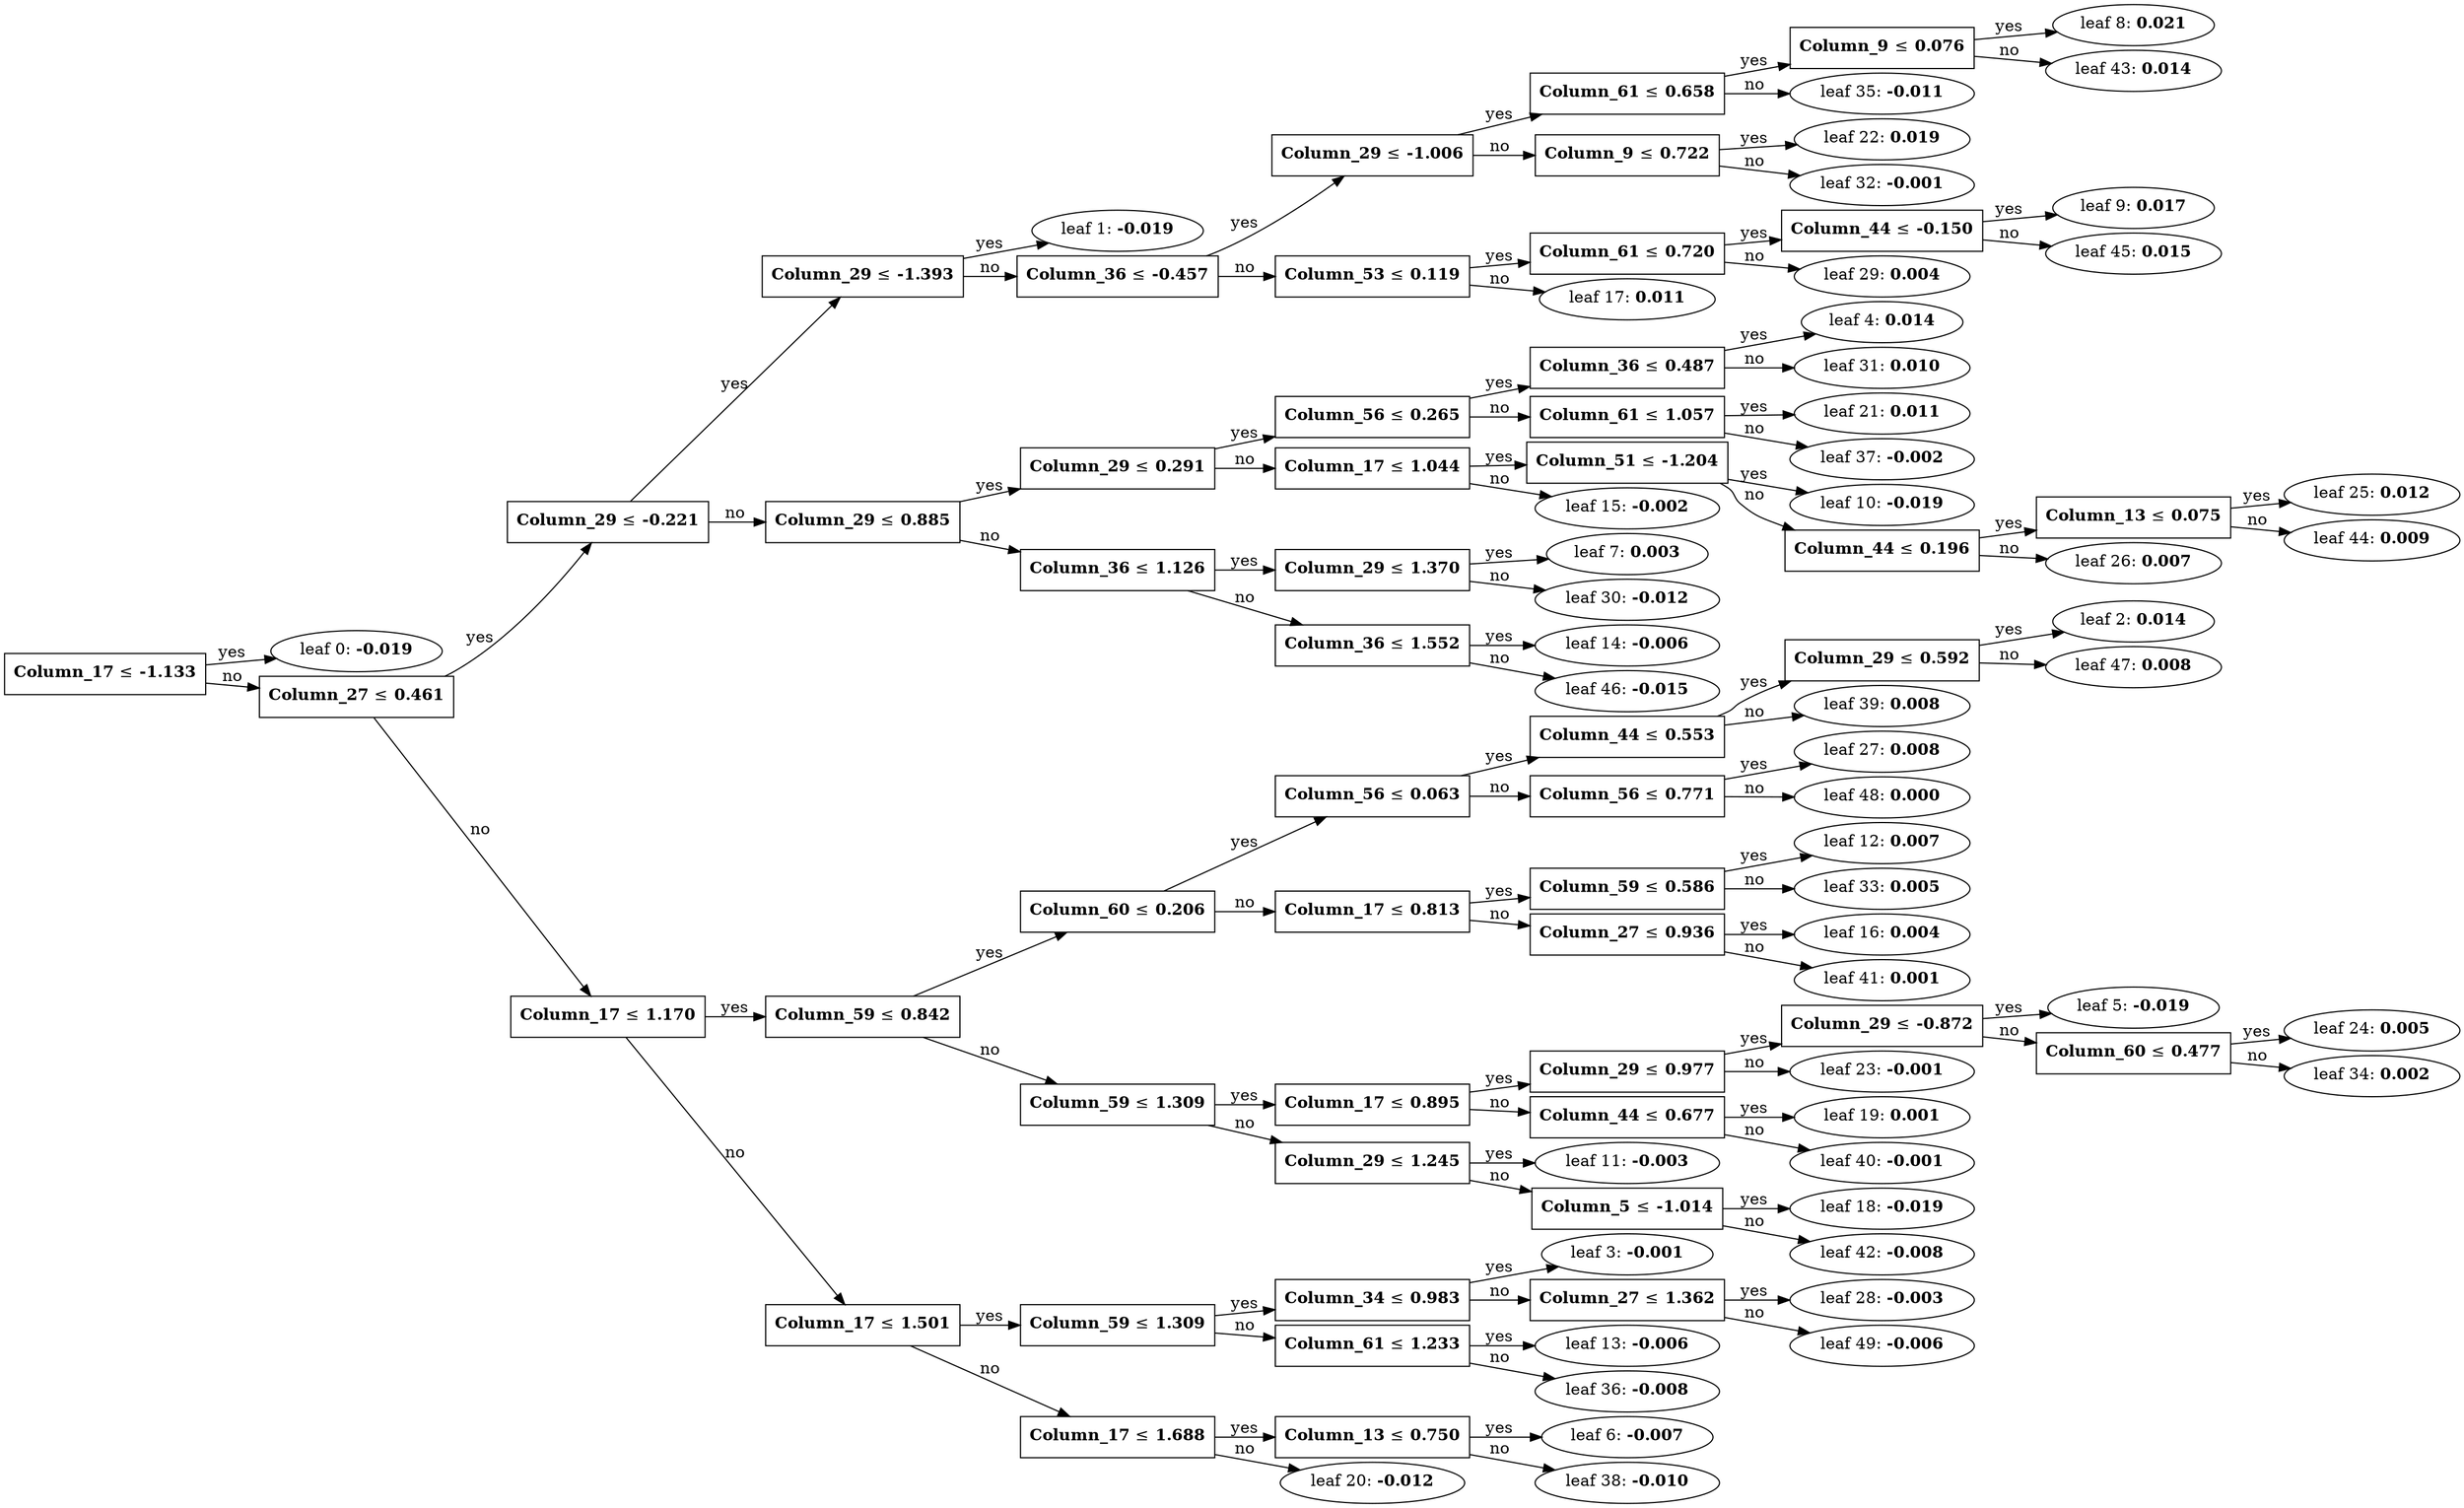 digraph {
	graph [nodesep=0.05 rankdir=LR ranksep=0.3]
	split0 [label=<<B>Column_17</B> &#8804; <B>-1.133</B>> fillcolor=white shape=rectangle style=""]
	leaf0 [label=<leaf 0: <B>-0.019</B>>]
	split0 -> leaf0 [label=yes]
	split1 [label=<<B>Column_27</B> &#8804; <B>0.461</B>> fillcolor=white shape=rectangle style=""]
	split3 [label=<<B>Column_29</B> &#8804; <B>-0.221</B>> fillcolor=white shape=rectangle style=""]
	split7 [label=<<B>Column_29</B> &#8804; <B>-1.393</B>> fillcolor=white shape=rectangle style=""]
	leaf1 [label=<leaf 1: <B>-0.019</B>>]
	split7 -> leaf1 [label=yes]
	split8 [label=<<B>Column_36</B> &#8804; <B>-0.457</B>> fillcolor=white shape=rectangle style=""]
	split21 [label=<<B>Column_29</B> &#8804; <B>-1.006</B>> fillcolor=white shape=rectangle style=""]
	split34 [label=<<B>Column_61</B> &#8804; <B>0.658</B>> fillcolor=white shape=rectangle style=""]
	split42 [label=<<B>Column_9</B> &#8804; <B>0.076</B>> fillcolor=white shape=rectangle style=""]
	leaf8 [label=<leaf 8: <B>0.021</B>>]
	split42 -> leaf8 [label=yes]
	leaf43 [label=<leaf 43: <B>0.014</B>>]
	split42 -> leaf43 [label=no]
	split34 -> split42 [label=yes]
	leaf35 [label=<leaf 35: <B>-0.011</B>>]
	split34 -> leaf35 [label=no]
	split21 -> split34 [label=yes]
	split31 [label=<<B>Column_9</B> &#8804; <B>0.722</B>> fillcolor=white shape=rectangle style=""]
	leaf22 [label=<leaf 22: <B>0.019</B>>]
	split31 -> leaf22 [label=yes]
	leaf32 [label=<leaf 32: <B>-0.001</B>>]
	split31 -> leaf32 [label=no]
	split21 -> split31 [label=no]
	split8 -> split21 [label=yes]
	split16 [label=<<B>Column_53</B> &#8804; <B>0.119</B>> fillcolor=white shape=rectangle style=""]
	split28 [label=<<B>Column_61</B> &#8804; <B>0.720</B>> fillcolor=white shape=rectangle style=""]
	split44 [label=<<B>Column_44</B> &#8804; <B>-0.150</B>> fillcolor=white shape=rectangle style=""]
	leaf9 [label=<leaf 9: <B>0.017</B>>]
	split44 -> leaf9 [label=yes]
	leaf45 [label=<leaf 45: <B>0.015</B>>]
	split44 -> leaf45 [label=no]
	split28 -> split44 [label=yes]
	leaf29 [label=<leaf 29: <B>0.004</B>>]
	split28 -> leaf29 [label=no]
	split16 -> split28 [label=yes]
	leaf17 [label=<leaf 17: <B>0.011</B>>]
	split16 -> leaf17 [label=no]
	split8 -> split16 [label=no]
	split7 -> split8 [label=no]
	split3 -> split7 [label=yes]
	split6 [label=<<B>Column_29</B> &#8804; <B>0.885</B>> fillcolor=white shape=rectangle style=""]
	split9 [label=<<B>Column_29</B> &#8804; <B>0.291</B>> fillcolor=white shape=rectangle style=""]
	split20 [label=<<B>Column_56</B> &#8804; <B>0.265</B>> fillcolor=white shape=rectangle style=""]
	split30 [label=<<B>Column_36</B> &#8804; <B>0.487</B>> fillcolor=white shape=rectangle style=""]
	leaf4 [label=<leaf 4: <B>0.014</B>>]
	split30 -> leaf4 [label=yes]
	leaf31 [label=<leaf 31: <B>0.010</B>>]
	split30 -> leaf31 [label=no]
	split20 -> split30 [label=yes]
	split36 [label=<<B>Column_61</B> &#8804; <B>1.057</B>> fillcolor=white shape=rectangle style=""]
	leaf21 [label=<leaf 21: <B>0.011</B>>]
	split36 -> leaf21 [label=yes]
	leaf37 [label=<leaf 37: <B>-0.002</B>>]
	split36 -> leaf37 [label=no]
	split20 -> split36 [label=no]
	split9 -> split20 [label=yes]
	split14 [label=<<B>Column_17</B> &#8804; <B>1.044</B>> fillcolor=white shape=rectangle style=""]
	split24 [label=<<B>Column_51</B> &#8804; <B>-1.204</B>> fillcolor=white shape=rectangle style=""]
	leaf10 [label=<leaf 10: <B>-0.019</B>>]
	split24 -> leaf10 [label=yes]
	split25 [label=<<B>Column_44</B> &#8804; <B>0.196</B>> fillcolor=white shape=rectangle style=""]
	split43 [label=<<B>Column_13</B> &#8804; <B>0.075</B>> fillcolor=white shape=rectangle style=""]
	leaf25 [label=<leaf 25: <B>0.012</B>>]
	split43 -> leaf25 [label=yes]
	leaf44 [label=<leaf 44: <B>0.009</B>>]
	split43 -> leaf44 [label=no]
	split25 -> split43 [label=yes]
	leaf26 [label=<leaf 26: <B>0.007</B>>]
	split25 -> leaf26 [label=no]
	split24 -> split25 [label=no]
	split14 -> split24 [label=yes]
	leaf15 [label=<leaf 15: <B>-0.002</B>>]
	split14 -> leaf15 [label=no]
	split9 -> split14 [label=no]
	split6 -> split9 [label=yes]
	split13 [label=<<B>Column_36</B> &#8804; <B>1.126</B>> fillcolor=white shape=rectangle style=""]
	split29 [label=<<B>Column_29</B> &#8804; <B>1.370</B>> fillcolor=white shape=rectangle style=""]
	leaf7 [label=<leaf 7: <B>0.003</B>>]
	split29 -> leaf7 [label=yes]
	leaf30 [label=<leaf 30: <B>-0.012</B>>]
	split29 -> leaf30 [label=no]
	split13 -> split29 [label=yes]
	split45 [label=<<B>Column_36</B> &#8804; <B>1.552</B>> fillcolor=white shape=rectangle style=""]
	leaf14 [label=<leaf 14: <B>-0.006</B>>]
	split45 -> leaf14 [label=yes]
	leaf46 [label=<leaf 46: <B>-0.015</B>>]
	split45 -> leaf46 [label=no]
	split13 -> split45 [label=no]
	split6 -> split13 [label=no]
	split3 -> split6 [label=no]
	split1 -> split3 [label=yes]
	split2 [label=<<B>Column_17</B> &#8804; <B>1.170</B>> fillcolor=white shape=rectangle style=""]
	split4 [label=<<B>Column_59</B> &#8804; <B>0.842</B>> fillcolor=white shape=rectangle style=""]
	split11 [label=<<B>Column_60</B> &#8804; <B>0.206</B>> fillcolor=white shape=rectangle style=""]
	split26 [label=<<B>Column_56</B> &#8804; <B>0.063</B>> fillcolor=white shape=rectangle style=""]
	split38 [label=<<B>Column_44</B> &#8804; <B>0.553</B>> fillcolor=white shape=rectangle style=""]
	split46 [label=<<B>Column_29</B> &#8804; <B>0.592</B>> fillcolor=white shape=rectangle style=""]
	leaf2 [label=<leaf 2: <B>0.014</B>>]
	split46 -> leaf2 [label=yes]
	leaf47 [label=<leaf 47: <B>0.008</B>>]
	split46 -> leaf47 [label=no]
	split38 -> split46 [label=yes]
	leaf39 [label=<leaf 39: <B>0.008</B>>]
	split38 -> leaf39 [label=no]
	split26 -> split38 [label=yes]
	split47 [label=<<B>Column_56</B> &#8804; <B>0.771</B>> fillcolor=white shape=rectangle style=""]
	leaf27 [label=<leaf 27: <B>0.008</B>>]
	split47 -> leaf27 [label=yes]
	leaf48 [label=<leaf 48: <B>0.000</B>>]
	split47 -> leaf48 [label=no]
	split26 -> split47 [label=no]
	split11 -> split26 [label=yes]
	split15 [label=<<B>Column_17</B> &#8804; <B>0.813</B>> fillcolor=white shape=rectangle style=""]
	split32 [label=<<B>Column_59</B> &#8804; <B>0.586</B>> fillcolor=white shape=rectangle style=""]
	leaf12 [label=<leaf 12: <B>0.007</B>>]
	split32 -> leaf12 [label=yes]
	leaf33 [label=<leaf 33: <B>0.005</B>>]
	split32 -> leaf33 [label=no]
	split15 -> split32 [label=yes]
	split40 [label=<<B>Column_27</B> &#8804; <B>0.936</B>> fillcolor=white shape=rectangle style=""]
	leaf16 [label=<leaf 16: <B>0.004</B>>]
	split40 -> leaf16 [label=yes]
	leaf41 [label=<leaf 41: <B>0.001</B>>]
	split40 -> leaf41 [label=no]
	split15 -> split40 [label=no]
	split11 -> split15 [label=no]
	split4 -> split11 [label=yes]
	split10 [label=<<B>Column_59</B> &#8804; <B>1.309</B>> fillcolor=white shape=rectangle style=""]
	split18 [label=<<B>Column_17</B> &#8804; <B>0.895</B>> fillcolor=white shape=rectangle style=""]
	split22 [label=<<B>Column_29</B> &#8804; <B>0.977</B>> fillcolor=white shape=rectangle style=""]
	split23 [label=<<B>Column_29</B> &#8804; <B>-0.872</B>> fillcolor=white shape=rectangle style=""]
	leaf5 [label=<leaf 5: <B>-0.019</B>>]
	split23 -> leaf5 [label=yes]
	split33 [label=<<B>Column_60</B> &#8804; <B>0.477</B>> fillcolor=white shape=rectangle style=""]
	leaf24 [label=<leaf 24: <B>0.005</B>>]
	split33 -> leaf24 [label=yes]
	leaf34 [label=<leaf 34: <B>0.002</B>>]
	split33 -> leaf34 [label=no]
	split23 -> split33 [label=no]
	split22 -> split23 [label=yes]
	leaf23 [label=<leaf 23: <B>-0.001</B>>]
	split22 -> leaf23 [label=no]
	split18 -> split22 [label=yes]
	split39 [label=<<B>Column_44</B> &#8804; <B>0.677</B>> fillcolor=white shape=rectangle style=""]
	leaf19 [label=<leaf 19: <B>0.001</B>>]
	split39 -> leaf19 [label=yes]
	leaf40 [label=<leaf 40: <B>-0.001</B>>]
	split39 -> leaf40 [label=no]
	split18 -> split39 [label=no]
	split10 -> split18 [label=yes]
	split17 [label=<<B>Column_29</B> &#8804; <B>1.245</B>> fillcolor=white shape=rectangle style=""]
	leaf11 [label=<leaf 11: <B>-0.003</B>>]
	split17 -> leaf11 [label=yes]
	split41 [label=<<B>Column_5</B> &#8804; <B>-1.014</B>> fillcolor=white shape=rectangle style=""]
	leaf18 [label=<leaf 18: <B>-0.019</B>>]
	split41 -> leaf18 [label=yes]
	leaf42 [label=<leaf 42: <B>-0.008</B>>]
	split41 -> leaf42 [label=no]
	split17 -> split41 [label=no]
	split10 -> split17 [label=no]
	split4 -> split10 [label=no]
	split2 -> split4 [label=yes]
	split5 [label=<<B>Column_17</B> &#8804; <B>1.501</B>> fillcolor=white shape=rectangle style=""]
	split12 [label=<<B>Column_59</B> &#8804; <B>1.309</B>> fillcolor=white shape=rectangle style=""]
	split27 [label=<<B>Column_34</B> &#8804; <B>0.983</B>> fillcolor=white shape=rectangle style=""]
	leaf3 [label=<leaf 3: <B>-0.001</B>>]
	split27 -> leaf3 [label=yes]
	split48 [label=<<B>Column_27</B> &#8804; <B>1.362</B>> fillcolor=white shape=rectangle style=""]
	leaf28 [label=<leaf 28: <B>-0.003</B>>]
	split48 -> leaf28 [label=yes]
	leaf49 [label=<leaf 49: <B>-0.006</B>>]
	split48 -> leaf49 [label=no]
	split27 -> split48 [label=no]
	split12 -> split27 [label=yes]
	split35 [label=<<B>Column_61</B> &#8804; <B>1.233</B>> fillcolor=white shape=rectangle style=""]
	leaf13 [label=<leaf 13: <B>-0.006</B>>]
	split35 -> leaf13 [label=yes]
	leaf36 [label=<leaf 36: <B>-0.008</B>>]
	split35 -> leaf36 [label=no]
	split12 -> split35 [label=no]
	split5 -> split12 [label=yes]
	split19 [label=<<B>Column_17</B> &#8804; <B>1.688</B>> fillcolor=white shape=rectangle style=""]
	split37 [label=<<B>Column_13</B> &#8804; <B>0.750</B>> fillcolor=white shape=rectangle style=""]
	leaf6 [label=<leaf 6: <B>-0.007</B>>]
	split37 -> leaf6 [label=yes]
	leaf38 [label=<leaf 38: <B>-0.010</B>>]
	split37 -> leaf38 [label=no]
	split19 -> split37 [label=yes]
	leaf20 [label=<leaf 20: <B>-0.012</B>>]
	split19 -> leaf20 [label=no]
	split5 -> split19 [label=no]
	split2 -> split5 [label=no]
	split1 -> split2 [label=no]
	split0 -> split1 [label=no]
}
